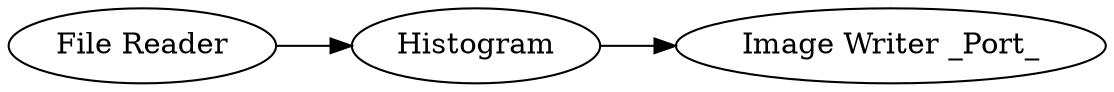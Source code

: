 digraph {
	2 -> 4
	3 -> 2
	4 [label="Image Writer _Port_"]
	3 [label="File Reader"]
	2 [label=Histogram]
	rankdir=LR
}
